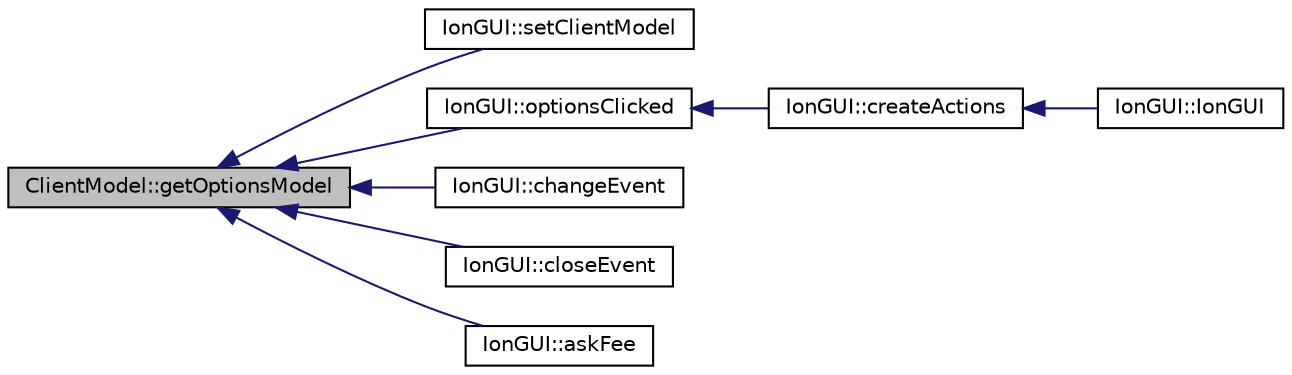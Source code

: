 digraph "ClientModel::getOptionsModel"
{
  edge [fontname="Helvetica",fontsize="10",labelfontname="Helvetica",labelfontsize="10"];
  node [fontname="Helvetica",fontsize="10",shape=record];
  rankdir="LR";
  Node75 [label="ClientModel::getOptionsModel",height=0.2,width=0.4,color="black", fillcolor="grey75", style="filled", fontcolor="black"];
  Node75 -> Node76 [dir="back",color="midnightblue",fontsize="10",style="solid",fontname="Helvetica"];
  Node76 [label="IonGUI::setClientModel",height=0.2,width=0.4,color="black", fillcolor="white", style="filled",URL="$dc/d0b/class_ion_g_u_i.html#aee0c583c834ce4f4c598c29db83b0680",tooltip="Set the client model. "];
  Node75 -> Node77 [dir="back",color="midnightblue",fontsize="10",style="solid",fontname="Helvetica"];
  Node77 [label="IonGUI::optionsClicked",height=0.2,width=0.4,color="black", fillcolor="white", style="filled",URL="$dc/d0b/class_ion_g_u_i.html#a463be06dd466d69e20a3a8b073d110d2",tooltip="Show configuration dialog. "];
  Node77 -> Node78 [dir="back",color="midnightblue",fontsize="10",style="solid",fontname="Helvetica"];
  Node78 [label="IonGUI::createActions",height=0.2,width=0.4,color="black", fillcolor="white", style="filled",URL="$dc/d0b/class_ion_g_u_i.html#a5a5e1c2fbc2fec3d925d654c61a8b252",tooltip="Create the main UI actions. "];
  Node78 -> Node79 [dir="back",color="midnightblue",fontsize="10",style="solid",fontname="Helvetica"];
  Node79 [label="IonGUI::IonGUI",height=0.2,width=0.4,color="black", fillcolor="white", style="filled",URL="$dc/d0b/class_ion_g_u_i.html#ad0e22e4901b039bcc987ef0328c8c5d4"];
  Node75 -> Node80 [dir="back",color="midnightblue",fontsize="10",style="solid",fontname="Helvetica"];
  Node80 [label="IonGUI::changeEvent",height=0.2,width=0.4,color="black", fillcolor="white", style="filled",URL="$dc/d0b/class_ion_g_u_i.html#a6005d97bcb7f0d66f3ccc6524f47c152"];
  Node75 -> Node81 [dir="back",color="midnightblue",fontsize="10",style="solid",fontname="Helvetica"];
  Node81 [label="IonGUI::closeEvent",height=0.2,width=0.4,color="black", fillcolor="white", style="filled",URL="$dc/d0b/class_ion_g_u_i.html#ad7ce96c380f48f75a015726217e0f0fe"];
  Node75 -> Node82 [dir="back",color="midnightblue",fontsize="10",style="solid",fontname="Helvetica"];
  Node82 [label="IonGUI::askFee",height=0.2,width=0.4,color="black", fillcolor="white", style="filled",URL="$dc/d0b/class_ion_g_u_i.html#a53aaa5c2286e3c045c55b554470c5dee",tooltip="Asks the user whether to pay the transaction fee or to cancel the transaction. "];
}
